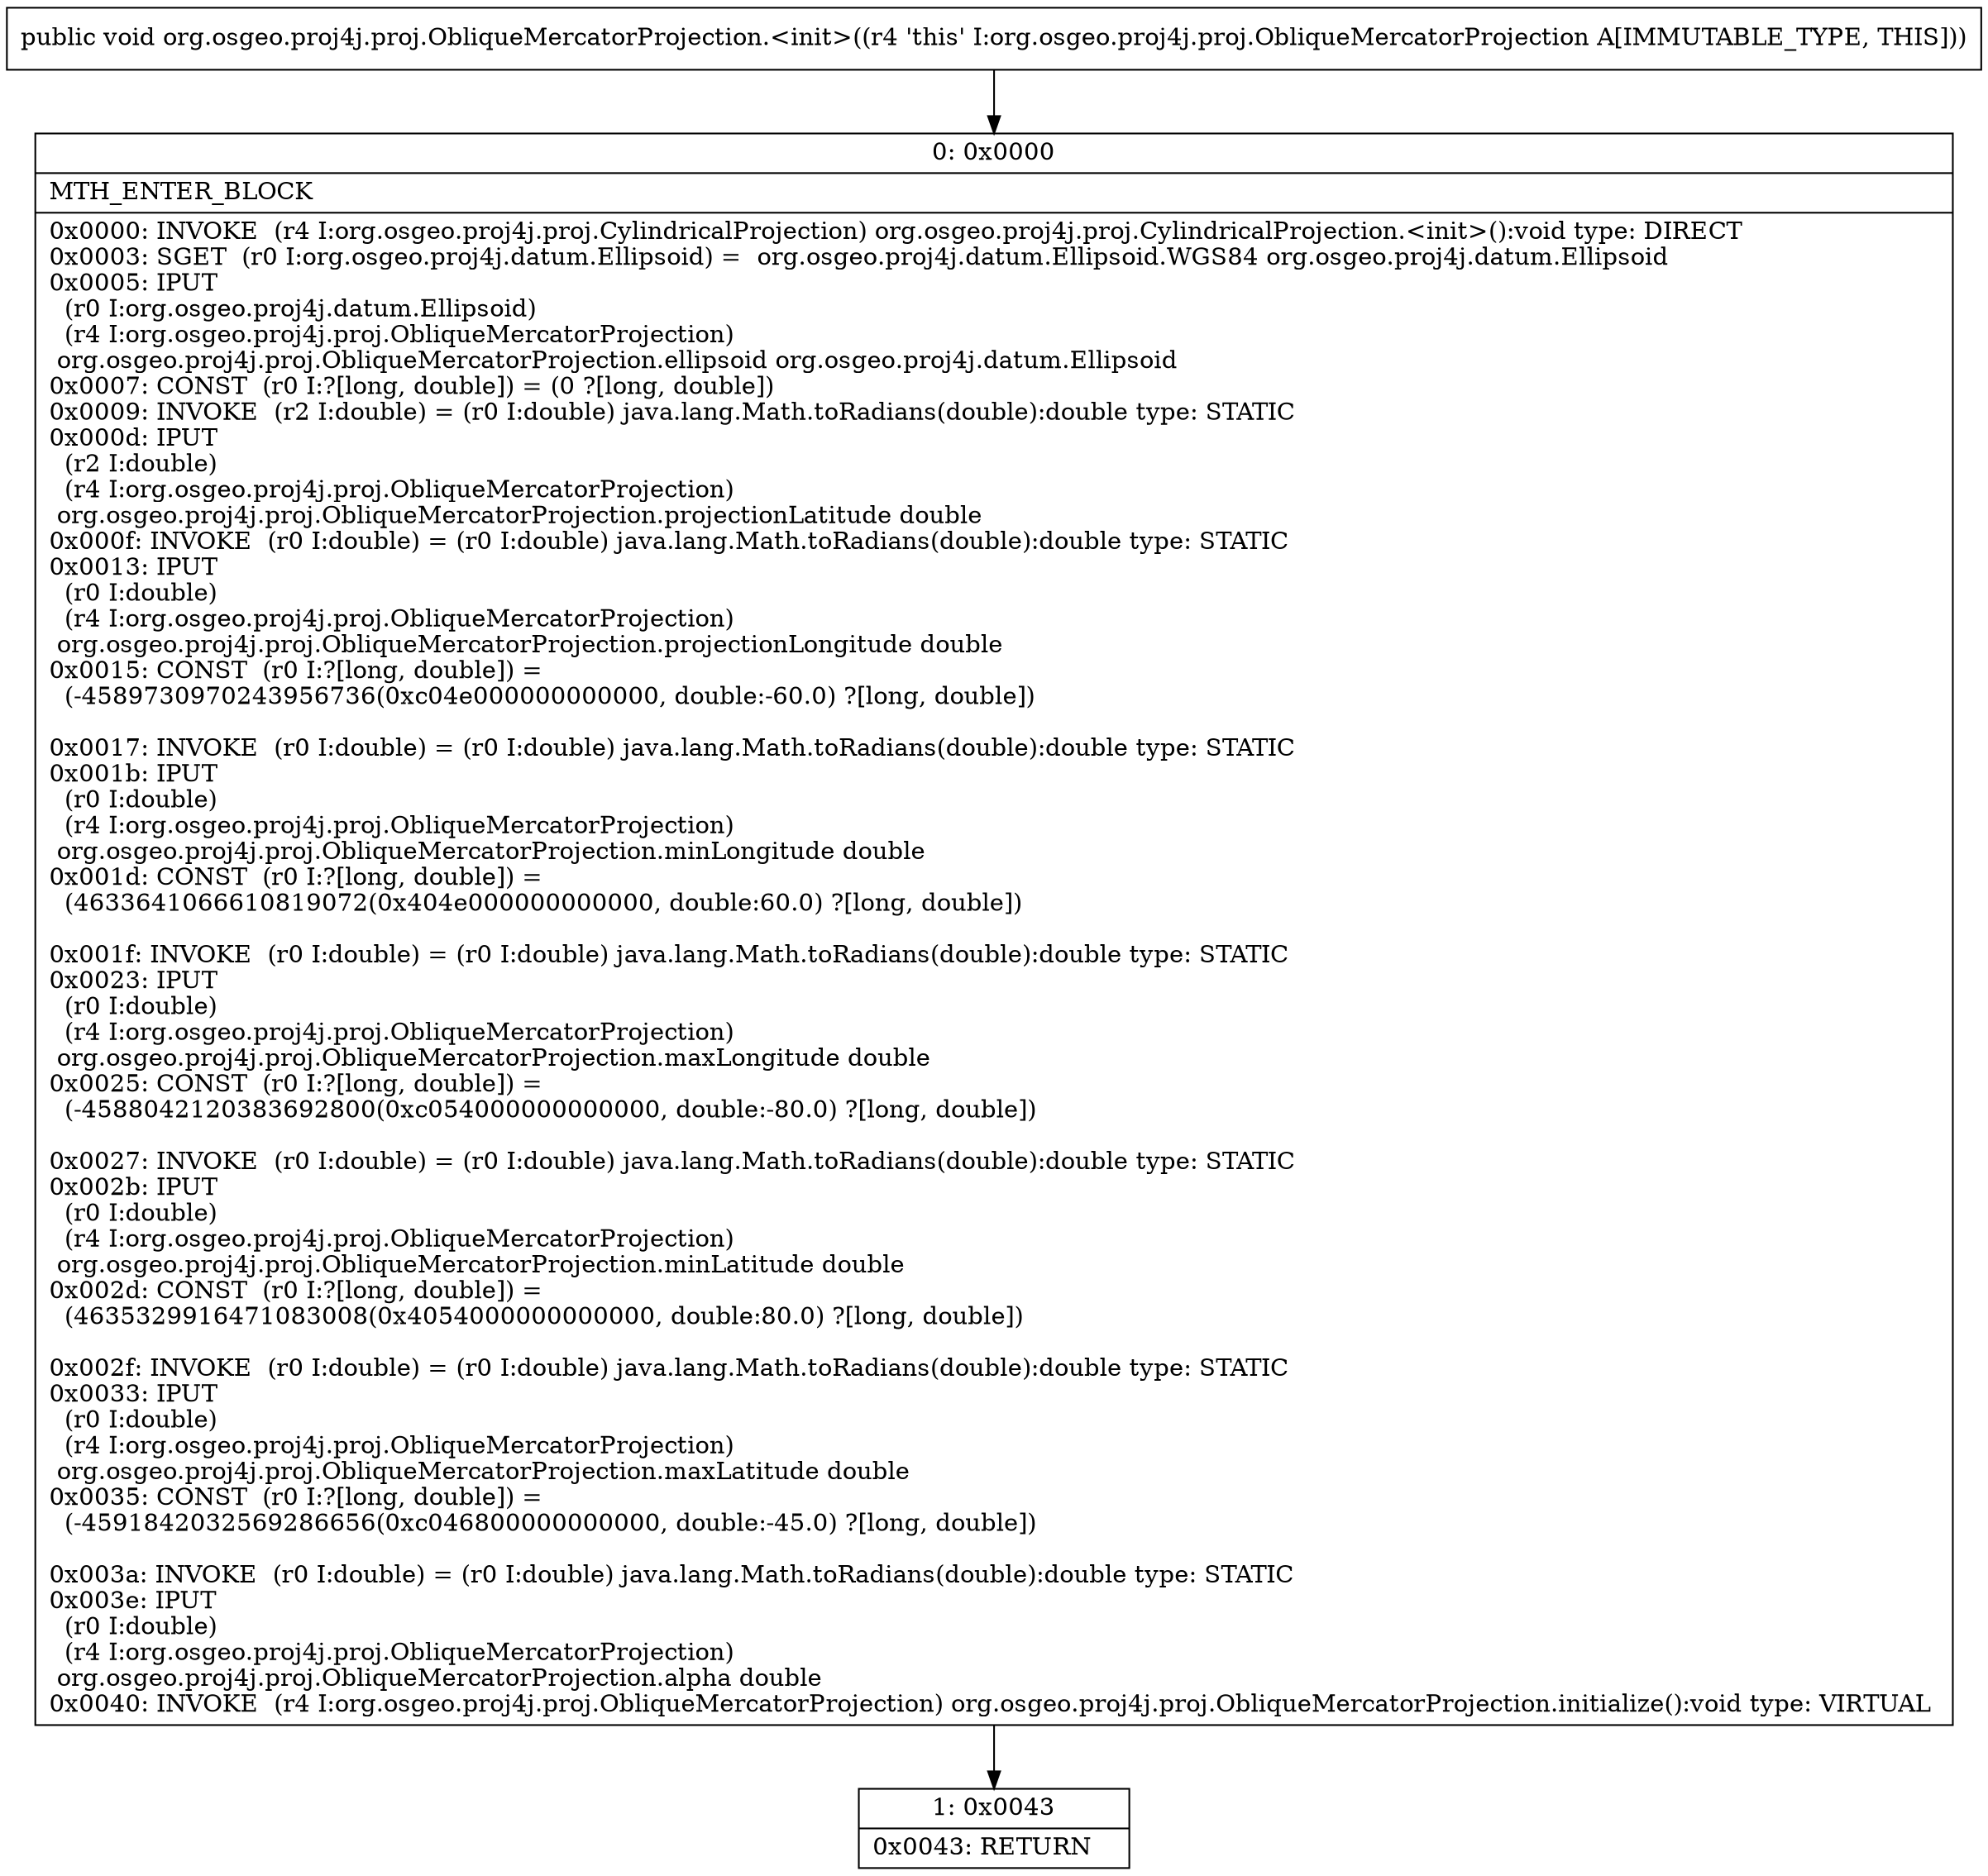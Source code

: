digraph "CFG fororg.osgeo.proj4j.proj.ObliqueMercatorProjection.\<init\>()V" {
Node_0 [shape=record,label="{0\:\ 0x0000|MTH_ENTER_BLOCK\l|0x0000: INVOKE  (r4 I:org.osgeo.proj4j.proj.CylindricalProjection) org.osgeo.proj4j.proj.CylindricalProjection.\<init\>():void type: DIRECT \l0x0003: SGET  (r0 I:org.osgeo.proj4j.datum.Ellipsoid) =  org.osgeo.proj4j.datum.Ellipsoid.WGS84 org.osgeo.proj4j.datum.Ellipsoid \l0x0005: IPUT  \l  (r0 I:org.osgeo.proj4j.datum.Ellipsoid)\l  (r4 I:org.osgeo.proj4j.proj.ObliqueMercatorProjection)\l org.osgeo.proj4j.proj.ObliqueMercatorProjection.ellipsoid org.osgeo.proj4j.datum.Ellipsoid \l0x0007: CONST  (r0 I:?[long, double]) = (0 ?[long, double]) \l0x0009: INVOKE  (r2 I:double) = (r0 I:double) java.lang.Math.toRadians(double):double type: STATIC \l0x000d: IPUT  \l  (r2 I:double)\l  (r4 I:org.osgeo.proj4j.proj.ObliqueMercatorProjection)\l org.osgeo.proj4j.proj.ObliqueMercatorProjection.projectionLatitude double \l0x000f: INVOKE  (r0 I:double) = (r0 I:double) java.lang.Math.toRadians(double):double type: STATIC \l0x0013: IPUT  \l  (r0 I:double)\l  (r4 I:org.osgeo.proj4j.proj.ObliqueMercatorProjection)\l org.osgeo.proj4j.proj.ObliqueMercatorProjection.projectionLongitude double \l0x0015: CONST  (r0 I:?[long, double]) = \l  (\-4589730970243956736(0xc04e000000000000, double:\-60.0) ?[long, double])\l \l0x0017: INVOKE  (r0 I:double) = (r0 I:double) java.lang.Math.toRadians(double):double type: STATIC \l0x001b: IPUT  \l  (r0 I:double)\l  (r4 I:org.osgeo.proj4j.proj.ObliqueMercatorProjection)\l org.osgeo.proj4j.proj.ObliqueMercatorProjection.minLongitude double \l0x001d: CONST  (r0 I:?[long, double]) = \l  (4633641066610819072(0x404e000000000000, double:60.0) ?[long, double])\l \l0x001f: INVOKE  (r0 I:double) = (r0 I:double) java.lang.Math.toRadians(double):double type: STATIC \l0x0023: IPUT  \l  (r0 I:double)\l  (r4 I:org.osgeo.proj4j.proj.ObliqueMercatorProjection)\l org.osgeo.proj4j.proj.ObliqueMercatorProjection.maxLongitude double \l0x0025: CONST  (r0 I:?[long, double]) = \l  (\-4588042120383692800(0xc054000000000000, double:\-80.0) ?[long, double])\l \l0x0027: INVOKE  (r0 I:double) = (r0 I:double) java.lang.Math.toRadians(double):double type: STATIC \l0x002b: IPUT  \l  (r0 I:double)\l  (r4 I:org.osgeo.proj4j.proj.ObliqueMercatorProjection)\l org.osgeo.proj4j.proj.ObliqueMercatorProjection.minLatitude double \l0x002d: CONST  (r0 I:?[long, double]) = \l  (4635329916471083008(0x4054000000000000, double:80.0) ?[long, double])\l \l0x002f: INVOKE  (r0 I:double) = (r0 I:double) java.lang.Math.toRadians(double):double type: STATIC \l0x0033: IPUT  \l  (r0 I:double)\l  (r4 I:org.osgeo.proj4j.proj.ObliqueMercatorProjection)\l org.osgeo.proj4j.proj.ObliqueMercatorProjection.maxLatitude double \l0x0035: CONST  (r0 I:?[long, double]) = \l  (\-4591842032569286656(0xc046800000000000, double:\-45.0) ?[long, double])\l \l0x003a: INVOKE  (r0 I:double) = (r0 I:double) java.lang.Math.toRadians(double):double type: STATIC \l0x003e: IPUT  \l  (r0 I:double)\l  (r4 I:org.osgeo.proj4j.proj.ObliqueMercatorProjection)\l org.osgeo.proj4j.proj.ObliqueMercatorProjection.alpha double \l0x0040: INVOKE  (r4 I:org.osgeo.proj4j.proj.ObliqueMercatorProjection) org.osgeo.proj4j.proj.ObliqueMercatorProjection.initialize():void type: VIRTUAL \l}"];
Node_1 [shape=record,label="{1\:\ 0x0043|0x0043: RETURN   \l}"];
MethodNode[shape=record,label="{public void org.osgeo.proj4j.proj.ObliqueMercatorProjection.\<init\>((r4 'this' I:org.osgeo.proj4j.proj.ObliqueMercatorProjection A[IMMUTABLE_TYPE, THIS])) }"];
MethodNode -> Node_0;
Node_0 -> Node_1;
}


